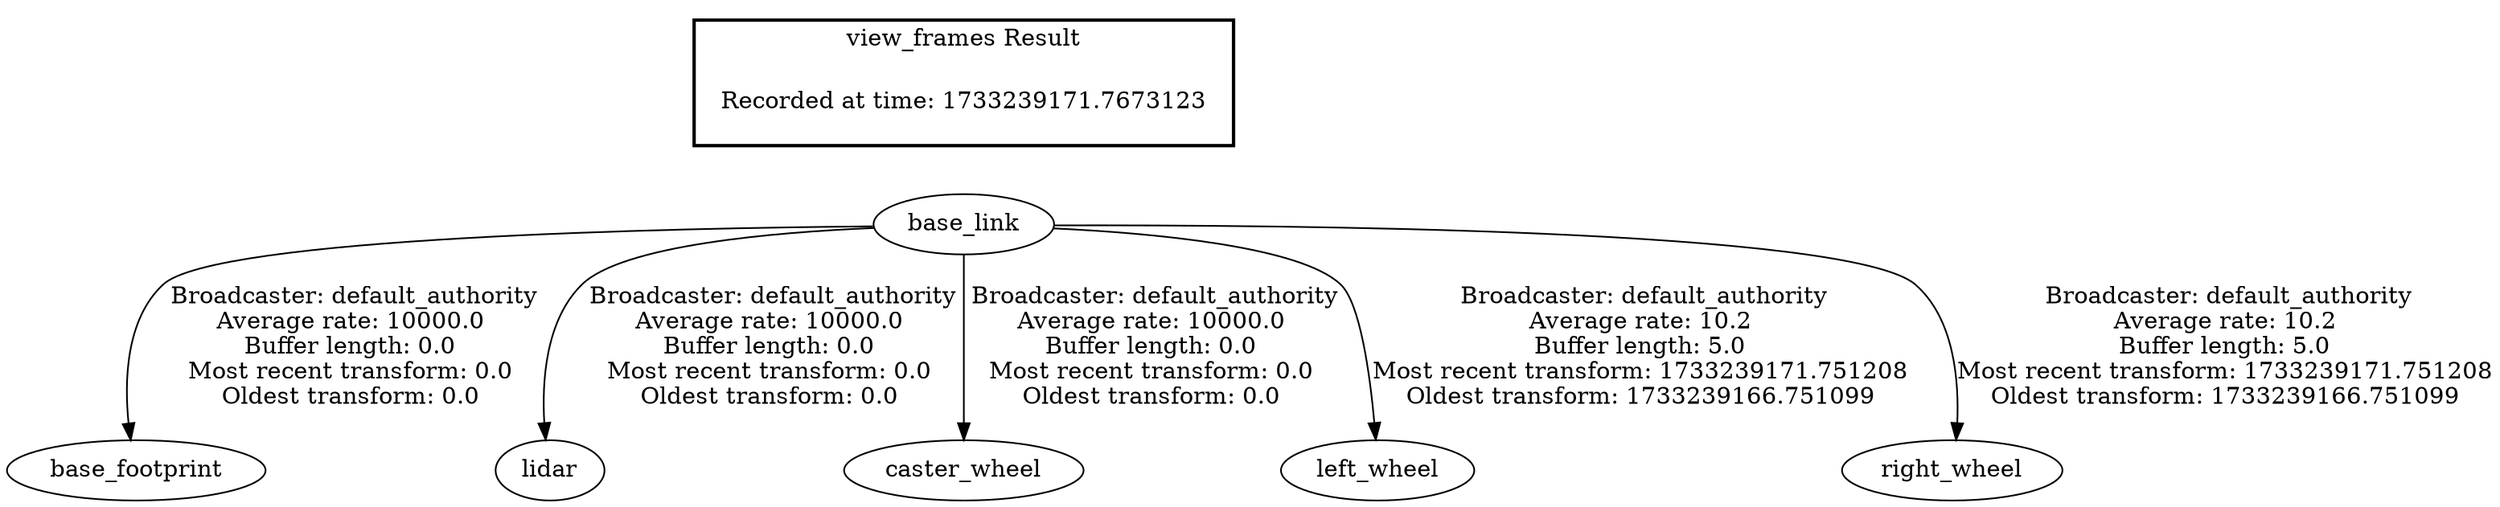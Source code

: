 digraph G {
"base_link" -> "base_footprint"[label=" Broadcaster: default_authority\nAverage rate: 10000.0\nBuffer length: 0.0\nMost recent transform: 0.0\nOldest transform: 0.0\n"];
"base_link" -> "lidar"[label=" Broadcaster: default_authority\nAverage rate: 10000.0\nBuffer length: 0.0\nMost recent transform: 0.0\nOldest transform: 0.0\n"];
"base_link" -> "caster_wheel"[label=" Broadcaster: default_authority\nAverage rate: 10000.0\nBuffer length: 0.0\nMost recent transform: 0.0\nOldest transform: 0.0\n"];
"base_link" -> "left_wheel"[label=" Broadcaster: default_authority\nAverage rate: 10.2\nBuffer length: 5.0\nMost recent transform: 1733239171.751208\nOldest transform: 1733239166.751099\n"];
"base_link" -> "right_wheel"[label=" Broadcaster: default_authority\nAverage rate: 10.2\nBuffer length: 5.0\nMost recent transform: 1733239171.751208\nOldest transform: 1733239166.751099\n"];
edge [style=invis];
 subgraph cluster_legend { style=bold; color=black; label ="view_frames Result";
"Recorded at time: 1733239171.7673123"[ shape=plaintext ] ;
}->"base_link";
}